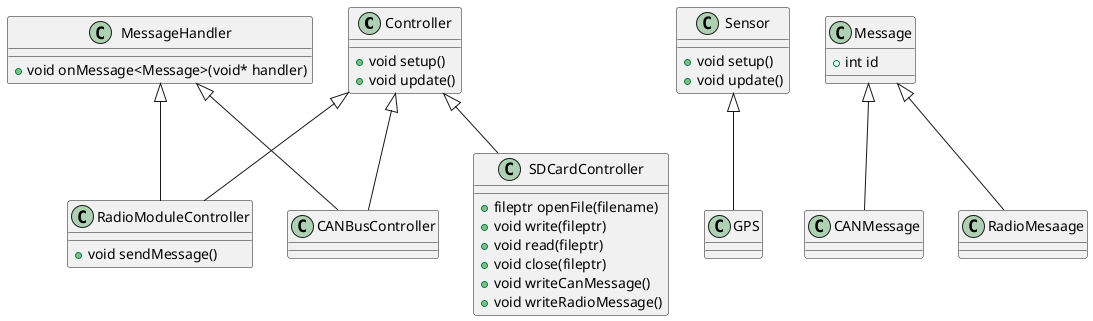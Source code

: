 @startuml Classes

class Controller {
    + void setup()
    + void update()
}

class MessageHandler {
    + void onMessage<Message>(void* handler)
}

class Sensor {
    + void setup()
    + void update()
}

class CANBusController {
}

class RadioModuleController {
    + void sendMessage()
}

class SDCardController {
    + fileptr openFile(filename)
    + void write(fileptr)
    + void read(fileptr)
    + void close(fileptr)
    + void writeCanMessage()
    + void writeRadioMessage()
}

class Message {
    + int id
}

class CANMessage {}

class RadioMesaage {}

Sensor <|-- GPS 
Message <|-- CANMessage
Message <|-- RadioMesaage
Controller <|-- CANBusController
MessageHandler <|-- CANBusController
Controller <|-- RadioModuleController
MessageHandler <|-- RadioModuleController
Controller <|-- SDCardController


@enduml